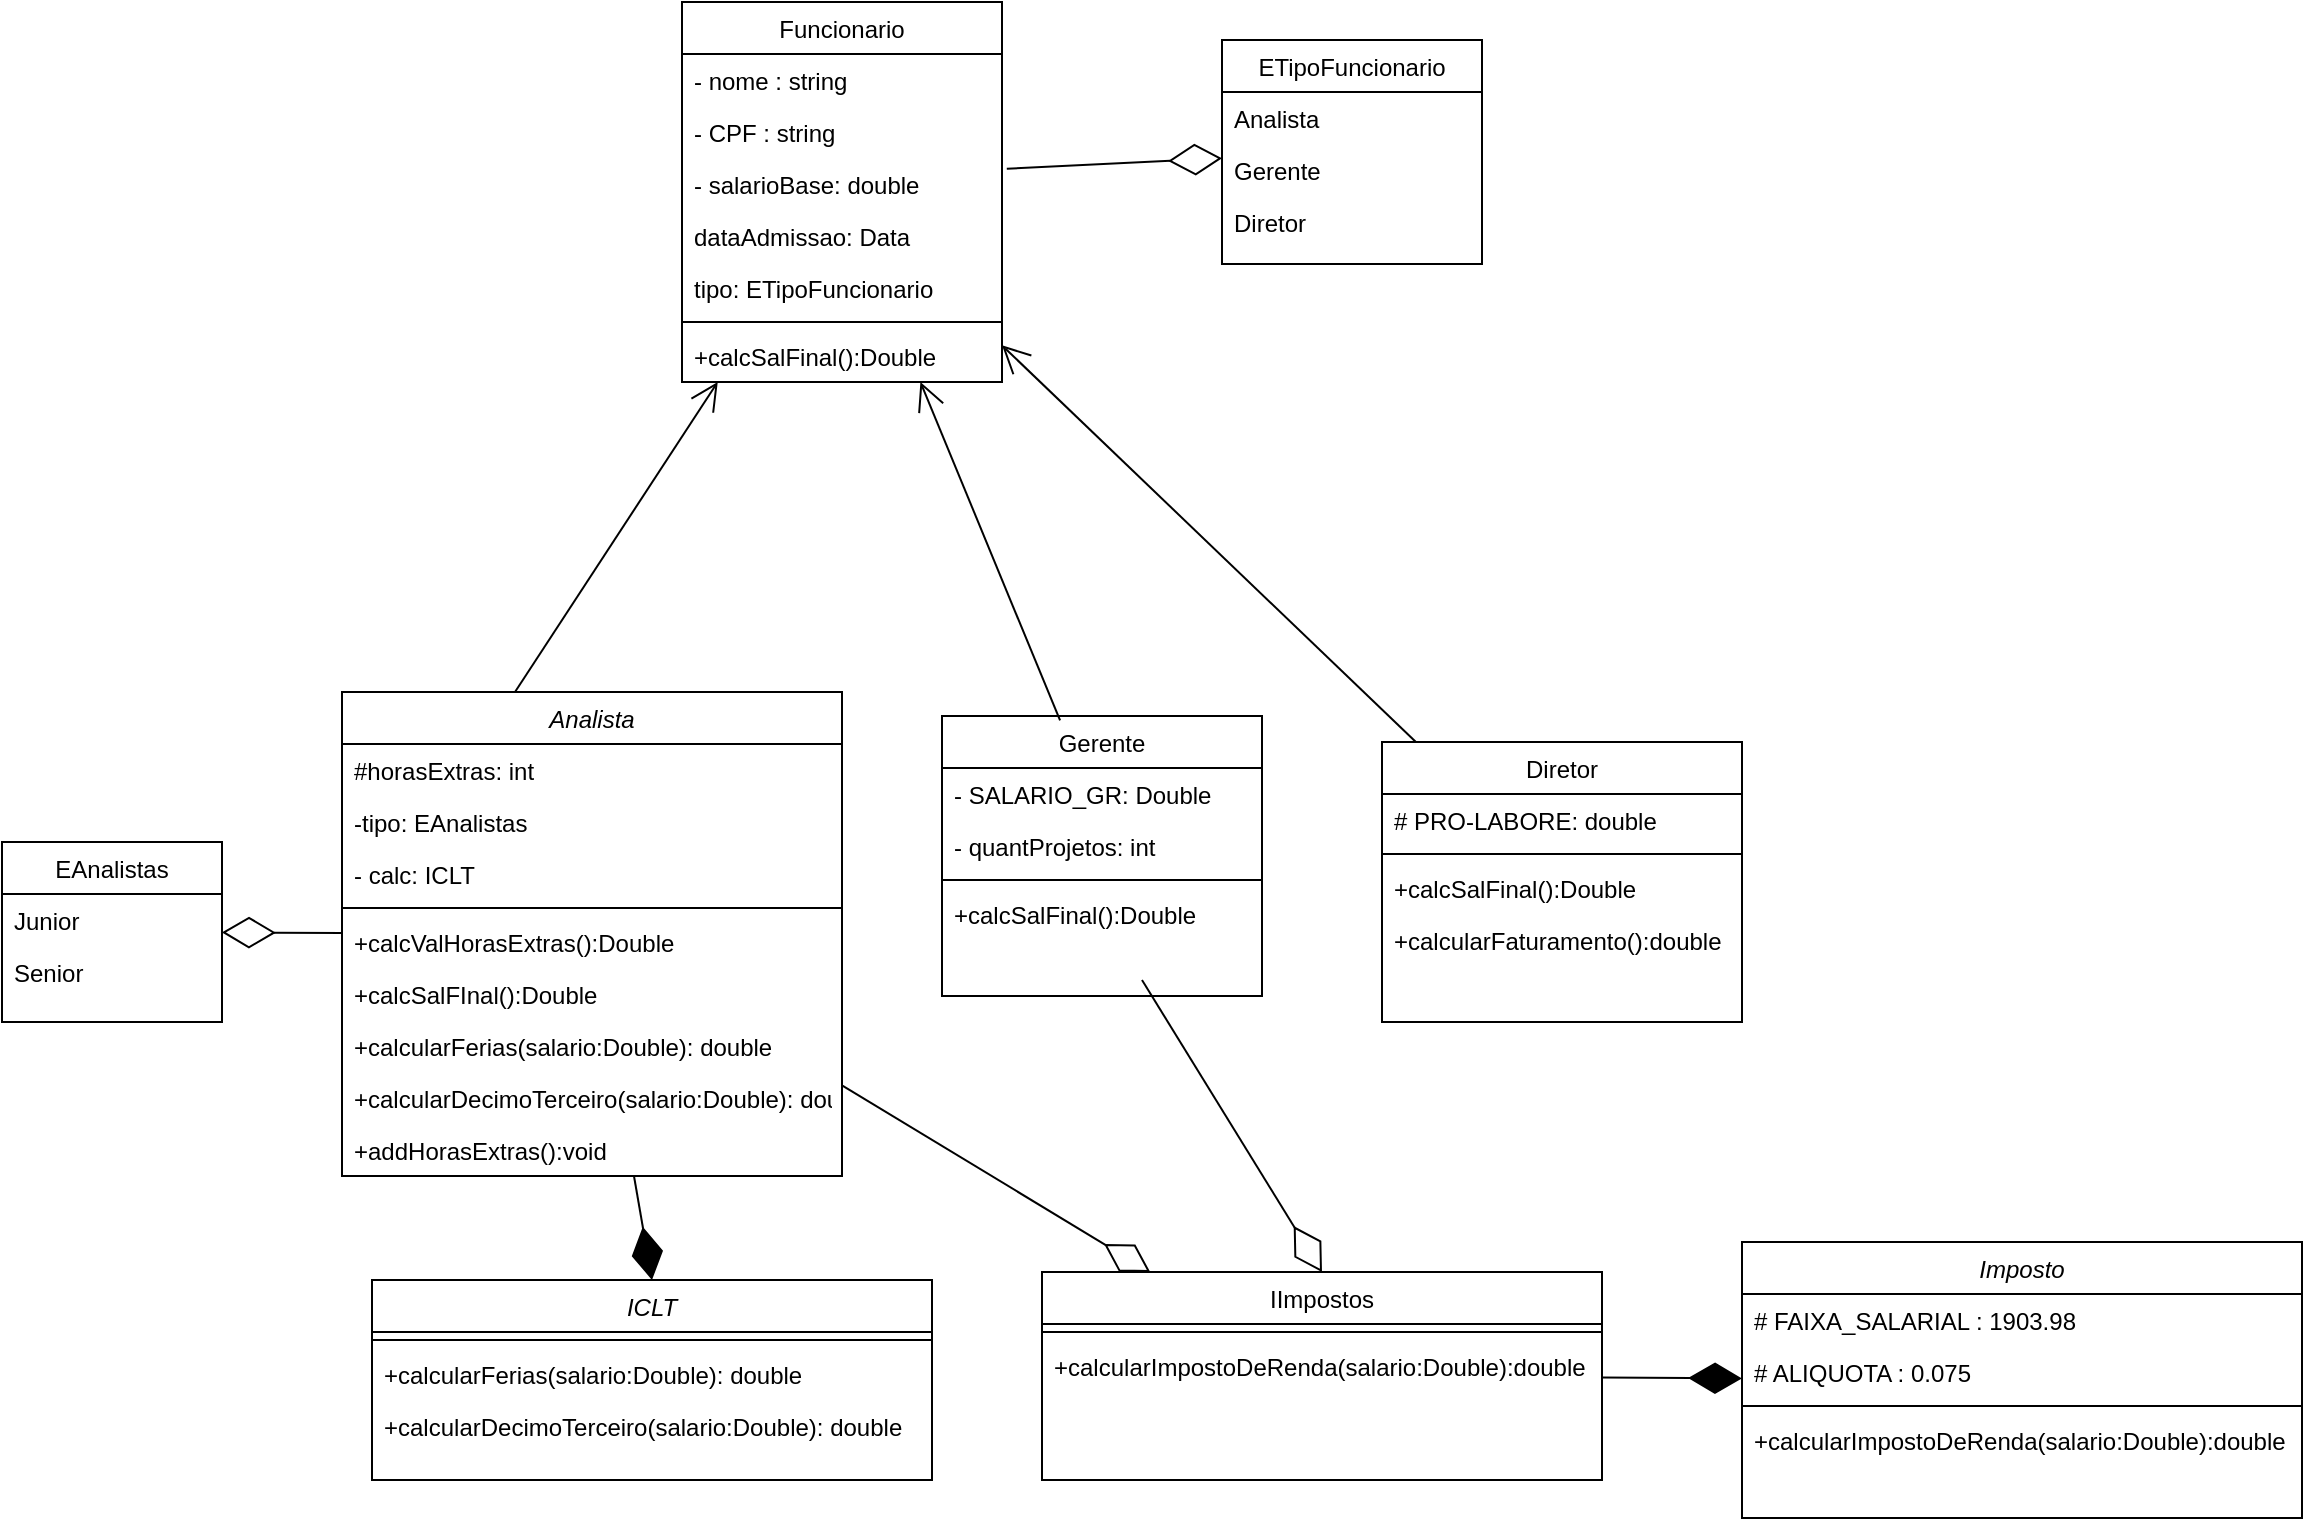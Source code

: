 <mxfile version="22.1.5" type="device">
  <diagram id="C5RBs43oDa-KdzZeNtuy" name="Page-1">
    <mxGraphModel dx="634" dy="1817" grid="1" gridSize="10" guides="1" tooltips="1" connect="1" arrows="1" fold="1" page="1" pageScale="1" pageWidth="827" pageHeight="1169" math="0" shadow="0">
      <root>
        <mxCell id="WIyWlLk6GJQsqaUBKTNV-0" />
        <mxCell id="WIyWlLk6GJQsqaUBKTNV-1" parent="WIyWlLk6GJQsqaUBKTNV-0" />
        <mxCell id="1-zaa1nS--BB04Dv_WSR-87" value="Analista" style="swimlane;fontStyle=2;align=center;verticalAlign=top;childLayout=stackLayout;horizontal=1;startSize=26;horizontalStack=0;resizeParent=1;resizeLast=0;collapsible=1;marginBottom=0;rounded=0;shadow=0;strokeWidth=1;" parent="WIyWlLk6GJQsqaUBKTNV-1" vertex="1">
          <mxGeometry x="1480" y="36" width="250" height="242" as="geometry">
            <mxRectangle x="230" y="140" width="160" height="26" as="alternateBounds" />
          </mxGeometry>
        </mxCell>
        <mxCell id="1-zaa1nS--BB04Dv_WSR-88" value="#horasExtras: int" style="text;align=left;verticalAlign=top;spacingLeft=4;spacingRight=4;overflow=hidden;rotatable=0;points=[[0,0.5],[1,0.5]];portConstraint=eastwest;" parent="1-zaa1nS--BB04Dv_WSR-87" vertex="1">
          <mxGeometry y="26" width="250" height="26" as="geometry" />
        </mxCell>
        <mxCell id="sQi-wrJmvdgPxGfgItEO-0" value="-tipo: EAnalistas" style="text;align=left;verticalAlign=top;spacingLeft=4;spacingRight=4;overflow=hidden;rotatable=0;points=[[0,0.5],[1,0.5]];portConstraint=eastwest;" parent="1-zaa1nS--BB04Dv_WSR-87" vertex="1">
          <mxGeometry y="52" width="250" height="26" as="geometry" />
        </mxCell>
        <mxCell id="VWBDoPZmcdHGm4Gzbu0N-7" value="- calc: ICLT" style="text;align=left;verticalAlign=top;spacingLeft=4;spacingRight=4;overflow=hidden;rotatable=0;points=[[0,0.5],[1,0.5]];portConstraint=eastwest;" parent="1-zaa1nS--BB04Dv_WSR-87" vertex="1">
          <mxGeometry y="78" width="250" height="26" as="geometry" />
        </mxCell>
        <mxCell id="1-zaa1nS--BB04Dv_WSR-89" value="" style="line;html=1;strokeWidth=1;align=left;verticalAlign=middle;spacingTop=-1;spacingLeft=3;spacingRight=3;rotatable=0;labelPosition=right;points=[];portConstraint=eastwest;" parent="1-zaa1nS--BB04Dv_WSR-87" vertex="1">
          <mxGeometry y="104" width="250" height="8" as="geometry" />
        </mxCell>
        <mxCell id="1-zaa1nS--BB04Dv_WSR-90" value="+calcValHorasExtras():Double" style="text;align=left;verticalAlign=top;spacingLeft=4;spacingRight=4;overflow=hidden;rotatable=0;points=[[0,0.5],[1,0.5]];portConstraint=eastwest;" parent="1-zaa1nS--BB04Dv_WSR-87" vertex="1">
          <mxGeometry y="112" width="250" height="26" as="geometry" />
        </mxCell>
        <mxCell id="1-zaa1nS--BB04Dv_WSR-91" value="+calcSalFInal():Double" style="text;align=left;verticalAlign=top;spacingLeft=4;spacingRight=4;overflow=hidden;rotatable=0;points=[[0,0.5],[1,0.5]];portConstraint=eastwest;" parent="1-zaa1nS--BB04Dv_WSR-87" vertex="1">
          <mxGeometry y="138" width="250" height="26" as="geometry" />
        </mxCell>
        <mxCell id="X0DD1a2r9D-RMM-u30cY-0" value="+calcularFerias(salario:Double): double" style="text;align=left;verticalAlign=top;spacingLeft=4;spacingRight=4;overflow=hidden;rotatable=0;points=[[0,0.5],[1,0.5]];portConstraint=eastwest;" vertex="1" parent="1-zaa1nS--BB04Dv_WSR-87">
          <mxGeometry y="164" width="250" height="26" as="geometry" />
        </mxCell>
        <mxCell id="X0DD1a2r9D-RMM-u30cY-1" value="+calcularDecimoTerceiro(salario:Double): double" style="text;align=left;verticalAlign=top;spacingLeft=4;spacingRight=4;overflow=hidden;rotatable=0;points=[[0,0.5],[1,0.5]];portConstraint=eastwest;" vertex="1" parent="1-zaa1nS--BB04Dv_WSR-87">
          <mxGeometry y="190" width="250" height="26" as="geometry" />
        </mxCell>
        <mxCell id="1-zaa1nS--BB04Dv_WSR-92" value="+addHorasExtras():void" style="text;align=left;verticalAlign=top;spacingLeft=4;spacingRight=4;overflow=hidden;rotatable=0;points=[[0,0.5],[1,0.5]];portConstraint=eastwest;" parent="1-zaa1nS--BB04Dv_WSR-87" vertex="1">
          <mxGeometry y="216" width="250" height="26" as="geometry" />
        </mxCell>
        <mxCell id="1-zaa1nS--BB04Dv_WSR-101" value="Funcionario" style="swimlane;fontStyle=0;align=center;verticalAlign=top;childLayout=stackLayout;horizontal=1;startSize=26;horizontalStack=0;resizeParent=1;resizeLast=0;collapsible=1;marginBottom=0;rounded=0;shadow=0;strokeWidth=1;" parent="WIyWlLk6GJQsqaUBKTNV-1" vertex="1">
          <mxGeometry x="1650" y="-309" width="160" height="190" as="geometry">
            <mxRectangle x="550" y="140" width="160" height="26" as="alternateBounds" />
          </mxGeometry>
        </mxCell>
        <mxCell id="1-zaa1nS--BB04Dv_WSR-102" value="- nome : string" style="text;align=left;verticalAlign=top;spacingLeft=4;spacingRight=4;overflow=hidden;rotatable=0;points=[[0,0.5],[1,0.5]];portConstraint=eastwest;" parent="1-zaa1nS--BB04Dv_WSR-101" vertex="1">
          <mxGeometry y="26" width="160" height="26" as="geometry" />
        </mxCell>
        <mxCell id="1-zaa1nS--BB04Dv_WSR-103" value="- CPF : string" style="text;align=left;verticalAlign=top;spacingLeft=4;spacingRight=4;overflow=hidden;rotatable=0;points=[[0,0.5],[1,0.5]];portConstraint=eastwest;rounded=0;shadow=0;html=0;" parent="1-zaa1nS--BB04Dv_WSR-101" vertex="1">
          <mxGeometry y="52" width="160" height="26" as="geometry" />
        </mxCell>
        <mxCell id="1-zaa1nS--BB04Dv_WSR-104" value="- salarioBase: double" style="text;align=left;verticalAlign=top;spacingLeft=4;spacingRight=4;overflow=hidden;rotatable=0;points=[[0,0.5],[1,0.5]];portConstraint=eastwest;rounded=0;shadow=0;html=0;" parent="1-zaa1nS--BB04Dv_WSR-101" vertex="1">
          <mxGeometry y="78" width="160" height="26" as="geometry" />
        </mxCell>
        <mxCell id="MGiLqTFz8HWsphZ0qkSl-78" value="dataAdmissao: Data" style="text;align=left;verticalAlign=top;spacingLeft=4;spacingRight=4;overflow=hidden;rotatable=0;points=[[0,0.5],[1,0.5]];portConstraint=eastwest;rounded=0;shadow=0;html=0;" parent="1-zaa1nS--BB04Dv_WSR-101" vertex="1">
          <mxGeometry y="104" width="160" height="26" as="geometry" />
        </mxCell>
        <mxCell id="1-zaa1nS--BB04Dv_WSR-105" value="tipo: ETipoFuncionario" style="text;align=left;verticalAlign=top;spacingLeft=4;spacingRight=4;overflow=hidden;rotatable=0;points=[[0,0.5],[1,0.5]];portConstraint=eastwest;rounded=0;shadow=0;html=0;" parent="1-zaa1nS--BB04Dv_WSR-101" vertex="1">
          <mxGeometry y="130" width="160" height="26" as="geometry" />
        </mxCell>
        <mxCell id="1-zaa1nS--BB04Dv_WSR-106" value="" style="line;html=1;strokeWidth=1;align=left;verticalAlign=middle;spacingTop=-1;spacingLeft=3;spacingRight=3;rotatable=0;labelPosition=right;points=[];portConstraint=eastwest;" parent="1-zaa1nS--BB04Dv_WSR-101" vertex="1">
          <mxGeometry y="156" width="160" height="8" as="geometry" />
        </mxCell>
        <mxCell id="1-zaa1nS--BB04Dv_WSR-107" value="+calcSalFinal():Double" style="text;align=left;verticalAlign=top;spacingLeft=4;spacingRight=4;overflow=hidden;rotatable=0;points=[[0,0.5],[1,0.5]];portConstraint=eastwest;" parent="1-zaa1nS--BB04Dv_WSR-101" vertex="1">
          <mxGeometry y="164" width="160" height="26" as="geometry" />
        </mxCell>
        <mxCell id="1-zaa1nS--BB04Dv_WSR-110" value="Gerente" style="swimlane;fontStyle=0;align=center;verticalAlign=top;childLayout=stackLayout;horizontal=1;startSize=26;horizontalStack=0;resizeParent=1;resizeLast=0;collapsible=1;marginBottom=0;rounded=0;shadow=0;strokeWidth=1;" parent="WIyWlLk6GJQsqaUBKTNV-1" vertex="1">
          <mxGeometry x="1780" y="48" width="160" height="140" as="geometry">
            <mxRectangle x="340" y="380" width="170" height="26" as="alternateBounds" />
          </mxGeometry>
        </mxCell>
        <mxCell id="1-zaa1nS--BB04Dv_WSR-111" value="- SALARIO_GR: Double" style="text;align=left;verticalAlign=top;spacingLeft=4;spacingRight=4;overflow=hidden;rotatable=0;points=[[0,0.5],[1,0.5]];portConstraint=eastwest;" parent="1-zaa1nS--BB04Dv_WSR-110" vertex="1">
          <mxGeometry y="26" width="160" height="26" as="geometry" />
        </mxCell>
        <mxCell id="1-zaa1nS--BB04Dv_WSR-112" value="- quantProjetos: int" style="text;align=left;verticalAlign=top;spacingLeft=4;spacingRight=4;overflow=hidden;rotatable=0;points=[[0,0.5],[1,0.5]];portConstraint=eastwest;" parent="1-zaa1nS--BB04Dv_WSR-110" vertex="1">
          <mxGeometry y="52" width="160" height="26" as="geometry" />
        </mxCell>
        <mxCell id="1-zaa1nS--BB04Dv_WSR-113" value="" style="line;html=1;strokeWidth=1;align=left;verticalAlign=middle;spacingTop=-1;spacingLeft=3;spacingRight=3;rotatable=0;labelPosition=right;points=[];portConstraint=eastwest;" parent="1-zaa1nS--BB04Dv_WSR-110" vertex="1">
          <mxGeometry y="78" width="160" height="8" as="geometry" />
        </mxCell>
        <mxCell id="1-zaa1nS--BB04Dv_WSR-114" value="+calcSalFinal():Double" style="text;align=left;verticalAlign=top;spacingLeft=4;spacingRight=4;overflow=hidden;rotatable=0;points=[[0,0.5],[1,0.5]];portConstraint=eastwest;" parent="1-zaa1nS--BB04Dv_WSR-110" vertex="1">
          <mxGeometry y="86" width="160" height="26" as="geometry" />
        </mxCell>
        <mxCell id="MGiLqTFz8HWsphZ0qkSl-50" value="EAnalistas" style="swimlane;fontStyle=0;align=center;verticalAlign=top;childLayout=stackLayout;horizontal=1;startSize=26;horizontalStack=0;resizeParent=1;resizeLast=0;collapsible=1;marginBottom=0;rounded=0;shadow=0;strokeWidth=1;" parent="WIyWlLk6GJQsqaUBKTNV-1" vertex="1">
          <mxGeometry x="1310" y="111" width="110" height="90" as="geometry">
            <mxRectangle x="130" y="380" width="160" height="26" as="alternateBounds" />
          </mxGeometry>
        </mxCell>
        <mxCell id="MGiLqTFz8HWsphZ0qkSl-51" value="Junior&#xa;" style="text;align=left;verticalAlign=top;spacingLeft=4;spacingRight=4;overflow=hidden;rotatable=0;points=[[0,0.5],[1,0.5]];portConstraint=eastwest;" parent="MGiLqTFz8HWsphZ0qkSl-50" vertex="1">
          <mxGeometry y="26" width="110" height="26" as="geometry" />
        </mxCell>
        <mxCell id="MGiLqTFz8HWsphZ0qkSl-53" value="Senior" style="text;align=left;verticalAlign=top;spacingLeft=4;spacingRight=4;overflow=hidden;rotatable=0;points=[[0,0.5],[1,0.5]];portConstraint=eastwest;" parent="MGiLqTFz8HWsphZ0qkSl-50" vertex="1">
          <mxGeometry y="52" width="110" height="26" as="geometry" />
        </mxCell>
        <mxCell id="MGiLqTFz8HWsphZ0qkSl-55" value="ETipoFuncionario" style="swimlane;fontStyle=0;align=center;verticalAlign=top;childLayout=stackLayout;horizontal=1;startSize=26;horizontalStack=0;resizeParent=1;resizeLast=0;collapsible=1;marginBottom=0;rounded=0;shadow=0;strokeWidth=1;" parent="WIyWlLk6GJQsqaUBKTNV-1" vertex="1">
          <mxGeometry x="1920" y="-290" width="130" height="112" as="geometry">
            <mxRectangle x="550" y="140" width="160" height="26" as="alternateBounds" />
          </mxGeometry>
        </mxCell>
        <mxCell id="MGiLqTFz8HWsphZ0qkSl-61" value="Analista" style="text;align=left;verticalAlign=top;spacingLeft=4;spacingRight=4;overflow=hidden;rotatable=0;points=[[0,0.5],[1,0.5]];portConstraint=eastwest;" parent="MGiLqTFz8HWsphZ0qkSl-55" vertex="1">
          <mxGeometry y="26" width="130" height="26" as="geometry" />
        </mxCell>
        <mxCell id="MGiLqTFz8HWsphZ0qkSl-65" value="Gerente" style="text;align=left;verticalAlign=top;spacingLeft=4;spacingRight=4;overflow=hidden;rotatable=0;points=[[0,0.5],[1,0.5]];portConstraint=eastwest;" parent="MGiLqTFz8HWsphZ0qkSl-55" vertex="1">
          <mxGeometry y="52" width="130" height="26" as="geometry" />
        </mxCell>
        <mxCell id="MGiLqTFz8HWsphZ0qkSl-66" value="Diretor" style="text;align=left;verticalAlign=top;spacingLeft=4;spacingRight=4;overflow=hidden;rotatable=0;points=[[0,0.5],[1,0.5]];portConstraint=eastwest;" parent="MGiLqTFz8HWsphZ0qkSl-55" vertex="1">
          <mxGeometry y="78" width="130" height="26" as="geometry" />
        </mxCell>
        <mxCell id="MGiLqTFz8HWsphZ0qkSl-70" value="Diretor" style="swimlane;fontStyle=0;align=center;verticalAlign=top;childLayout=stackLayout;horizontal=1;startSize=26;horizontalStack=0;resizeParent=1;resizeLast=0;collapsible=1;marginBottom=0;rounded=0;shadow=0;strokeWidth=1;" parent="WIyWlLk6GJQsqaUBKTNV-1" vertex="1">
          <mxGeometry x="2000" y="61" width="180" height="140" as="geometry">
            <mxRectangle x="340" y="380" width="170" height="26" as="alternateBounds" />
          </mxGeometry>
        </mxCell>
        <mxCell id="MGiLqTFz8HWsphZ0qkSl-76" value="# PRO-LABORE: double" style="text;align=left;verticalAlign=top;spacingLeft=4;spacingRight=4;overflow=hidden;rotatable=0;points=[[0,0.5],[1,0.5]];portConstraint=eastwest;" parent="MGiLqTFz8HWsphZ0qkSl-70" vertex="1">
          <mxGeometry y="26" width="180" height="26" as="geometry" />
        </mxCell>
        <mxCell id="MGiLqTFz8HWsphZ0qkSl-73" value="" style="line;html=1;strokeWidth=1;align=left;verticalAlign=middle;spacingTop=-1;spacingLeft=3;spacingRight=3;rotatable=0;labelPosition=right;points=[];portConstraint=eastwest;" parent="MGiLqTFz8HWsphZ0qkSl-70" vertex="1">
          <mxGeometry y="52" width="180" height="8" as="geometry" />
        </mxCell>
        <mxCell id="MGiLqTFz8HWsphZ0qkSl-74" value="+calcSalFinal():Double" style="text;align=left;verticalAlign=top;spacingLeft=4;spacingRight=4;overflow=hidden;rotatable=0;points=[[0,0.5],[1,0.5]];portConstraint=eastwest;" parent="MGiLqTFz8HWsphZ0qkSl-70" vertex="1">
          <mxGeometry y="60" width="180" height="26" as="geometry" />
        </mxCell>
        <mxCell id="MGiLqTFz8HWsphZ0qkSl-77" value="+calcularFaturamento():double" style="text;align=left;verticalAlign=top;spacingLeft=4;spacingRight=4;overflow=hidden;rotatable=0;points=[[0,0.5],[1,0.5]];portConstraint=eastwest;" parent="MGiLqTFz8HWsphZ0qkSl-70" vertex="1">
          <mxGeometry y="86" width="180" height="26" as="geometry" />
        </mxCell>
        <mxCell id="MGiLqTFz8HWsphZ0qkSl-81" value="" style="resizable=0;align=right;verticalAlign=bottom;labelBackgroundColor=none;fontSize=12;" parent="WIyWlLk6GJQsqaUBKTNV-1" connectable="0" vertex="1">
          <mxGeometry x="1390" y="270" as="geometry" />
        </mxCell>
        <mxCell id="MGiLqTFz8HWsphZ0qkSl-82" value="" style="resizable=0;align=right;verticalAlign=bottom;labelBackgroundColor=none;fontSize=12;" parent="WIyWlLk6GJQsqaUBKTNV-1" connectable="0" vertex="1">
          <mxGeometry x="1580" y="270" as="geometry" />
        </mxCell>
        <mxCell id="MGiLqTFz8HWsphZ0qkSl-83" value="ICLT" style="swimlane;fontStyle=2;align=center;verticalAlign=top;childLayout=stackLayout;horizontal=1;startSize=26;horizontalStack=0;resizeParent=1;resizeLast=0;collapsible=1;marginBottom=0;rounded=0;shadow=0;strokeWidth=1;" parent="WIyWlLk6GJQsqaUBKTNV-1" vertex="1">
          <mxGeometry x="1495" y="330" width="280" height="100" as="geometry">
            <mxRectangle x="230" y="140" width="160" height="26" as="alternateBounds" />
          </mxGeometry>
        </mxCell>
        <mxCell id="MGiLqTFz8HWsphZ0qkSl-84" value="" style="line;html=1;strokeWidth=1;align=left;verticalAlign=middle;spacingTop=-1;spacingLeft=3;spacingRight=3;rotatable=0;labelPosition=right;points=[];portConstraint=eastwest;" parent="MGiLqTFz8HWsphZ0qkSl-83" vertex="1">
          <mxGeometry y="26" width="280" height="8" as="geometry" />
        </mxCell>
        <mxCell id="MGiLqTFz8HWsphZ0qkSl-88" value="+calcularFerias(salario:Double): double" style="text;align=left;verticalAlign=top;spacingLeft=4;spacingRight=4;overflow=hidden;rotatable=0;points=[[0,0.5],[1,0.5]];portConstraint=eastwest;" parent="MGiLqTFz8HWsphZ0qkSl-83" vertex="1">
          <mxGeometry y="34" width="280" height="26" as="geometry" />
        </mxCell>
        <mxCell id="MGiLqTFz8HWsphZ0qkSl-89" value="+calcularDecimoTerceiro(salario:Double): double" style="text;align=left;verticalAlign=top;spacingLeft=4;spacingRight=4;overflow=hidden;rotatable=0;points=[[0,0.5],[1,0.5]];portConstraint=eastwest;" parent="MGiLqTFz8HWsphZ0qkSl-83" vertex="1">
          <mxGeometry y="60" width="280" height="26" as="geometry" />
        </mxCell>
        <mxCell id="MGiLqTFz8HWsphZ0qkSl-91" value="" style="resizable=0;align=right;verticalAlign=bottom;labelBackgroundColor=none;fontSize=12;" parent="WIyWlLk6GJQsqaUBKTNV-1" connectable="0" vertex="1">
          <mxGeometry x="1400" y="280" as="geometry" />
        </mxCell>
        <mxCell id="MGiLqTFz8HWsphZ0qkSl-92" value="" style="resizable=0;align=right;verticalAlign=bottom;labelBackgroundColor=none;fontSize=12;" parent="WIyWlLk6GJQsqaUBKTNV-1" connectable="0" vertex="1">
          <mxGeometry x="1590" y="280" as="geometry" />
        </mxCell>
        <mxCell id="MGiLqTFz8HWsphZ0qkSl-111" value="IImpostos" style="swimlane;fontStyle=0;align=center;verticalAlign=top;childLayout=stackLayout;horizontal=1;startSize=26;horizontalStack=0;resizeParent=1;resizeLast=0;collapsible=1;marginBottom=0;rounded=0;shadow=0;strokeWidth=1;" parent="WIyWlLk6GJQsqaUBKTNV-1" vertex="1">
          <mxGeometry x="1830" y="326" width="280" height="104" as="geometry">
            <mxRectangle x="340" y="380" width="170" height="26" as="alternateBounds" />
          </mxGeometry>
        </mxCell>
        <mxCell id="MGiLqTFz8HWsphZ0qkSl-113" value="" style="line;html=1;strokeWidth=1;align=left;verticalAlign=middle;spacingTop=-1;spacingLeft=3;spacingRight=3;rotatable=0;labelPosition=right;points=[];portConstraint=eastwest;" parent="MGiLqTFz8HWsphZ0qkSl-111" vertex="1">
          <mxGeometry y="26" width="280" height="8" as="geometry" />
        </mxCell>
        <mxCell id="MGiLqTFz8HWsphZ0qkSl-115" value="+calcularImpostoDeRenda(salario:Double):double" style="text;align=left;verticalAlign=top;spacingLeft=4;spacingRight=4;overflow=hidden;rotatable=0;points=[[0,0.5],[1,0.5]];portConstraint=eastwest;" parent="MGiLqTFz8HWsphZ0qkSl-111" vertex="1">
          <mxGeometry y="34" width="280" height="26" as="geometry" />
        </mxCell>
        <mxCell id="VWBDoPZmcdHGm4Gzbu0N-0" value="" style="endArrow=diamondThin;endFill=0;endSize=24;html=1;rounded=0;exitX=1.015;exitY=0.206;exitDx=0;exitDy=0;exitPerimeter=0;" parent="WIyWlLk6GJQsqaUBKTNV-1" source="1-zaa1nS--BB04Dv_WSR-104" target="MGiLqTFz8HWsphZ0qkSl-55" edge="1">
          <mxGeometry width="160" relative="1" as="geometry">
            <mxPoint x="1790" y="-370" as="sourcePoint" />
            <mxPoint x="1950" y="-370" as="targetPoint" />
          </mxGeometry>
        </mxCell>
        <mxCell id="VWBDoPZmcdHGm4Gzbu0N-1" value="" style="endArrow=open;endFill=1;endSize=12;html=1;rounded=0;exitX=0.346;exitY=0;exitDx=0;exitDy=0;exitPerimeter=0;" parent="WIyWlLk6GJQsqaUBKTNV-1" source="1-zaa1nS--BB04Dv_WSR-87" target="1-zaa1nS--BB04Dv_WSR-101" edge="1">
          <mxGeometry width="160" relative="1" as="geometry">
            <mxPoint x="1650" y="-30" as="sourcePoint" />
            <mxPoint x="1810" y="-30" as="targetPoint" />
          </mxGeometry>
        </mxCell>
        <mxCell id="VWBDoPZmcdHGm4Gzbu0N-2" value="" style="endArrow=open;endFill=1;endSize=12;html=1;rounded=0;exitX=0.369;exitY=0.016;exitDx=0;exitDy=0;exitPerimeter=0;" parent="WIyWlLk6GJQsqaUBKTNV-1" source="1-zaa1nS--BB04Dv_WSR-110" target="1-zaa1nS--BB04Dv_WSR-101" edge="1">
          <mxGeometry width="160" relative="1" as="geometry">
            <mxPoint x="1900" y="80" as="sourcePoint" />
            <mxPoint x="2060" y="80" as="targetPoint" />
          </mxGeometry>
        </mxCell>
        <mxCell id="VWBDoPZmcdHGm4Gzbu0N-3" value="" style="endArrow=open;endFill=1;endSize=12;html=1;rounded=0;" parent="WIyWlLk6GJQsqaUBKTNV-1" source="MGiLqTFz8HWsphZ0qkSl-70" target="1-zaa1nS--BB04Dv_WSR-101" edge="1">
          <mxGeometry width="160" relative="1" as="geometry">
            <mxPoint x="1900" y="80" as="sourcePoint" />
            <mxPoint x="2060" y="80" as="targetPoint" />
          </mxGeometry>
        </mxCell>
        <mxCell id="VWBDoPZmcdHGm4Gzbu0N-4" value="" style="endArrow=diamondThin;endFill=0;endSize=24;html=1;rounded=0;" parent="WIyWlLk6GJQsqaUBKTNV-1" source="1-zaa1nS--BB04Dv_WSR-87" target="MGiLqTFz8HWsphZ0qkSl-50" edge="1">
          <mxGeometry width="160" relative="1" as="geometry">
            <mxPoint x="1370" y="170" as="sourcePoint" />
            <mxPoint x="1508" y="172" as="targetPoint" />
          </mxGeometry>
        </mxCell>
        <mxCell id="VWBDoPZmcdHGm4Gzbu0N-8" value="" style="endArrow=diamondThin;endFill=1;endSize=24;html=1;rounded=0;entryX=0.5;entryY=0;entryDx=0;entryDy=0;" parent="WIyWlLk6GJQsqaUBKTNV-1" source="1-zaa1nS--BB04Dv_WSR-87" target="MGiLqTFz8HWsphZ0qkSl-83" edge="1">
          <mxGeometry width="160" relative="1" as="geometry">
            <mxPoint x="1900" y="300" as="sourcePoint" />
            <mxPoint x="2060" y="300" as="targetPoint" />
          </mxGeometry>
        </mxCell>
        <mxCell id="VWBDoPZmcdHGm4Gzbu0N-9" value="" style="endArrow=diamondThin;endFill=0;endSize=24;html=1;rounded=0;entryX=0.5;entryY=0;entryDx=0;entryDy=0;" parent="WIyWlLk6GJQsqaUBKTNV-1" target="MGiLqTFz8HWsphZ0qkSl-111" edge="1">
          <mxGeometry width="160" relative="1" as="geometry">
            <mxPoint x="1880" y="180" as="sourcePoint" />
            <mxPoint x="2060" y="300" as="targetPoint" />
          </mxGeometry>
        </mxCell>
        <mxCell id="VWBDoPZmcdHGm4Gzbu0N-10" value="" style="endArrow=diamondThin;endFill=0;endSize=24;html=1;rounded=0;" parent="WIyWlLk6GJQsqaUBKTNV-1" source="1-zaa1nS--BB04Dv_WSR-87" target="MGiLqTFz8HWsphZ0qkSl-111" edge="1">
          <mxGeometry width="160" relative="1" as="geometry">
            <mxPoint x="1900" y="300" as="sourcePoint" />
            <mxPoint x="2060" y="300" as="targetPoint" />
          </mxGeometry>
        </mxCell>
        <mxCell id="X0DD1a2r9D-RMM-u30cY-2" value="Imposto" style="swimlane;fontStyle=2;align=center;verticalAlign=top;childLayout=stackLayout;horizontal=1;startSize=26;horizontalStack=0;resizeParent=1;resizeLast=0;collapsible=1;marginBottom=0;rounded=0;shadow=0;strokeWidth=1;" vertex="1" parent="WIyWlLk6GJQsqaUBKTNV-1">
          <mxGeometry x="2180" y="311" width="280" height="138" as="geometry">
            <mxRectangle x="230" y="140" width="160" height="26" as="alternateBounds" />
          </mxGeometry>
        </mxCell>
        <mxCell id="X0DD1a2r9D-RMM-u30cY-7" value="# FAIXA_SALARIAL : 1903.98" style="text;align=left;verticalAlign=top;spacingLeft=4;spacingRight=4;overflow=hidden;rotatable=0;points=[[0,0.5],[1,0.5]];portConstraint=eastwest;" vertex="1" parent="X0DD1a2r9D-RMM-u30cY-2">
          <mxGeometry y="26" width="280" height="26" as="geometry" />
        </mxCell>
        <mxCell id="X0DD1a2r9D-RMM-u30cY-6" value="# ALIQUOTA : 0.075" style="text;align=left;verticalAlign=top;spacingLeft=4;spacingRight=4;overflow=hidden;rotatable=0;points=[[0,0.5],[1,0.5]];portConstraint=eastwest;" vertex="1" parent="X0DD1a2r9D-RMM-u30cY-2">
          <mxGeometry y="52" width="280" height="26" as="geometry" />
        </mxCell>
        <mxCell id="X0DD1a2r9D-RMM-u30cY-3" value="" style="line;html=1;strokeWidth=1;align=left;verticalAlign=middle;spacingTop=-1;spacingLeft=3;spacingRight=3;rotatable=0;labelPosition=right;points=[];portConstraint=eastwest;" vertex="1" parent="X0DD1a2r9D-RMM-u30cY-2">
          <mxGeometry y="78" width="280" height="8" as="geometry" />
        </mxCell>
        <mxCell id="X0DD1a2r9D-RMM-u30cY-8" value="+calcularImpostoDeRenda(salario:Double):double" style="text;align=left;verticalAlign=top;spacingLeft=4;spacingRight=4;overflow=hidden;rotatable=0;points=[[0,0.5],[1,0.5]];portConstraint=eastwest;" vertex="1" parent="X0DD1a2r9D-RMM-u30cY-2">
          <mxGeometry y="86" width="280" height="26" as="geometry" />
        </mxCell>
        <mxCell id="X0DD1a2r9D-RMM-u30cY-9" value="" style="endArrow=diamondThin;endFill=1;endSize=24;html=1;rounded=0;" edge="1" parent="WIyWlLk6GJQsqaUBKTNV-1" source="MGiLqTFz8HWsphZ0qkSl-111" target="X0DD1a2r9D-RMM-u30cY-2">
          <mxGeometry width="160" relative="1" as="geometry">
            <mxPoint x="2180" y="280" as="sourcePoint" />
            <mxPoint x="2340" y="280" as="targetPoint" />
          </mxGeometry>
        </mxCell>
      </root>
    </mxGraphModel>
  </diagram>
</mxfile>
